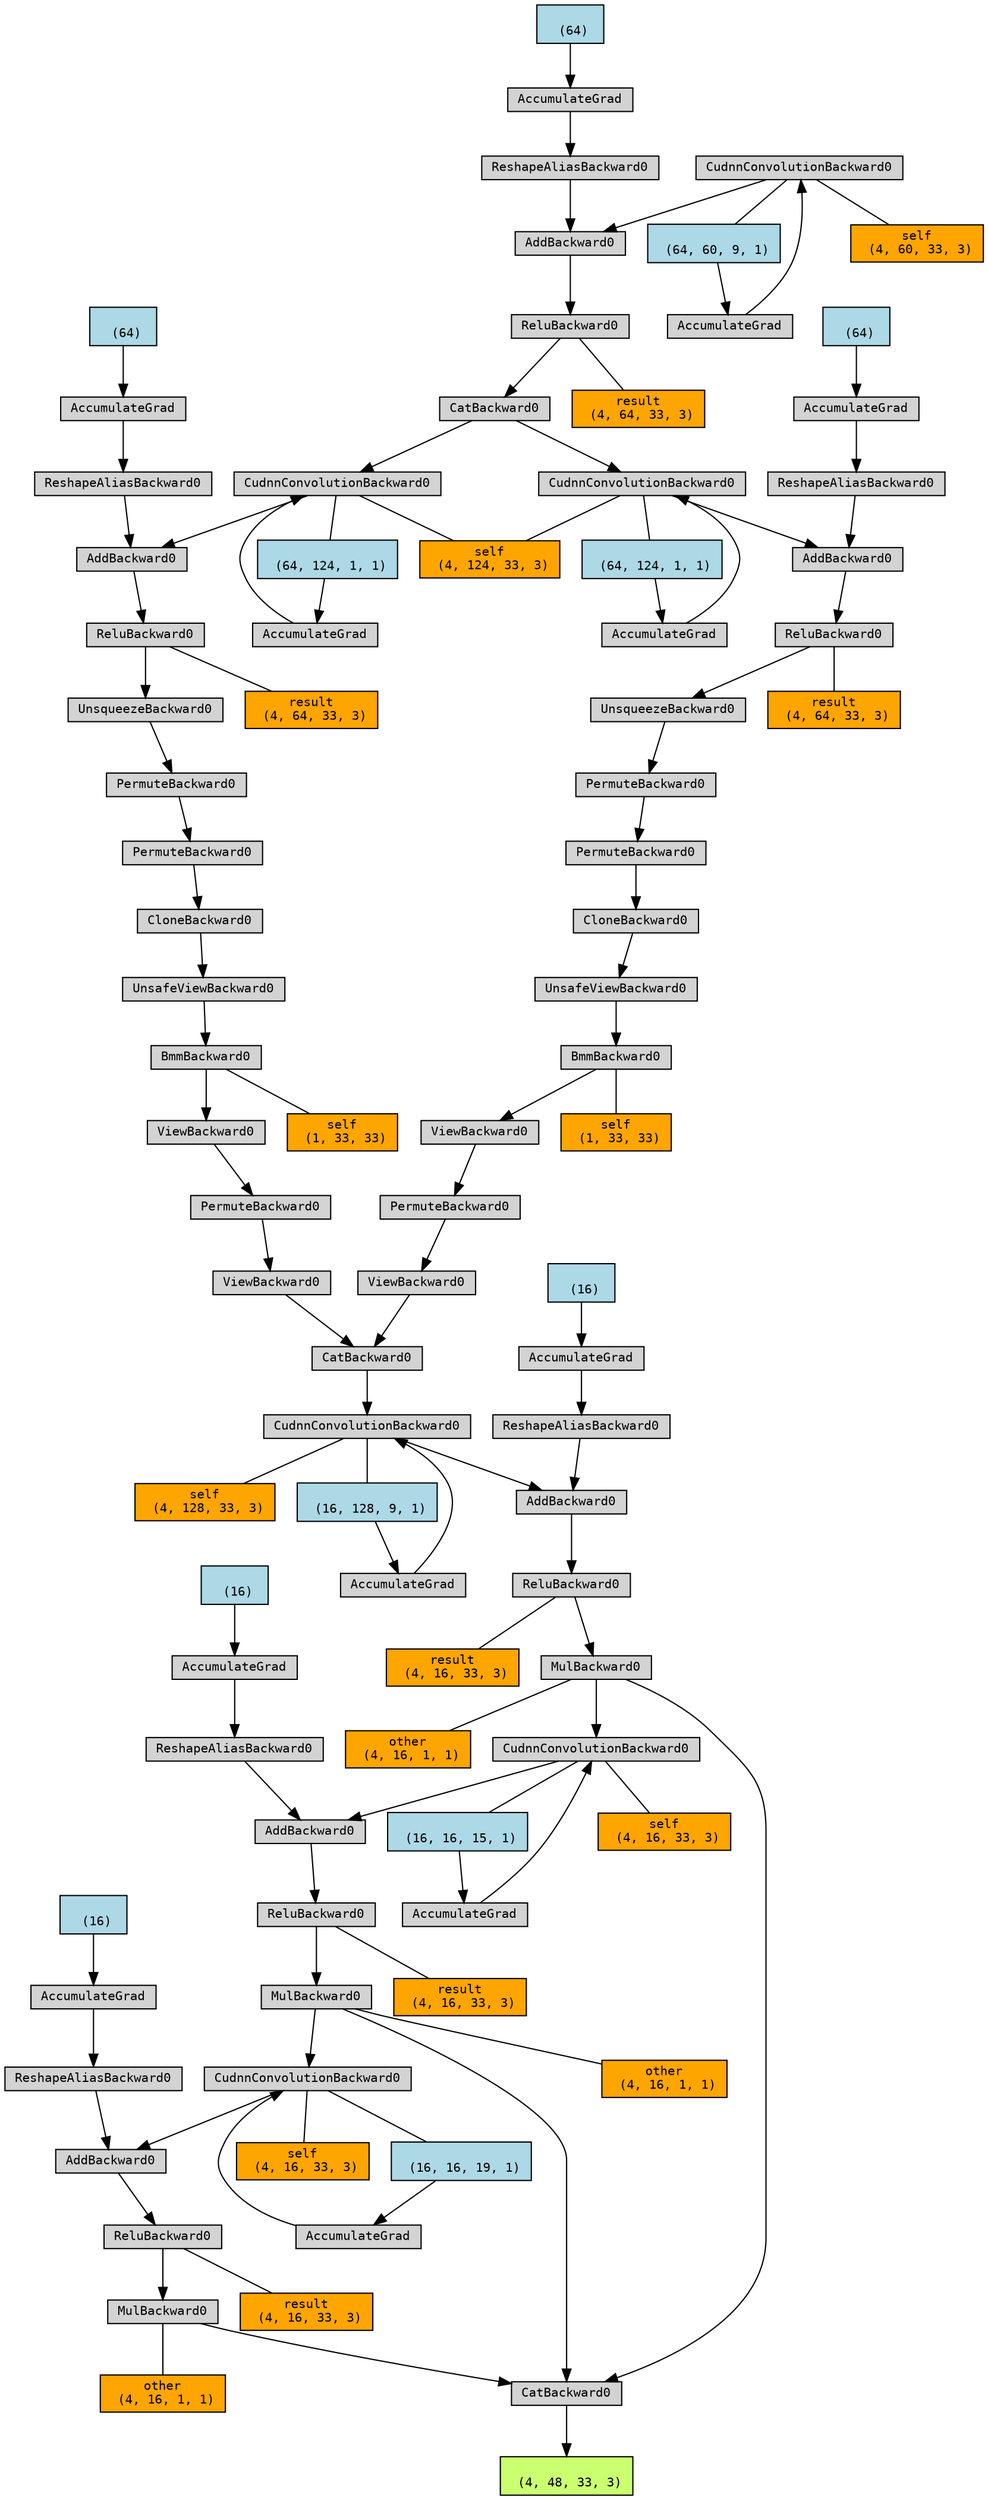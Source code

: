 digraph {
	graph [size="29.099999999999998,29.099999999999998"]
	node [align=left fontname=monospace fontsize=10 height=0.2 ranksep=0.1 shape=box style=filled]
	140715279326000 [label="
 (4, 48, 33, 3)" fillcolor=darkolivegreen1]
	140715279194528 [label=CatBackward0]
	140715279194480 -> 140715279194528
	140715279194480 -> 140715279325040 [dir=none]
	140715279325040 [label="other
 (4, 16, 1, 1)" fillcolor=orange]
	140715279194480 [label=MulBackward0]
	140720184683728 -> 140715279194480
	140720184683728 -> 140715279220144 [dir=none]
	140715279220144 [label="result
 (4, 16, 33, 3)" fillcolor=orange]
	140720184683728 [label=ReluBackward0]
	140715279308352 -> 140720184683728
	140715279308352 [label=AddBackward0]
	140715279308592 -> 140715279308352
	140715279308592 -> 140715279325280 [dir=none]
	140715279325280 [label="self
 (4, 128, 33, 3)" fillcolor=orange]
	140715279308592 -> 140715279325600 [dir=none]
	140715279325600 [label="weight
 (16, 128, 9, 1)" fillcolor=orange]
	140715279308592 [label=CudnnConvolutionBackward0]
	140715279308688 -> 140715279308592
	140715279308688 [label=CatBackward0]
	140715279308880 -> 140715279308688
	140715279308880 [label=ViewBackward0]
	140715485153072 -> 140715279308880
	140715485153072 [label=PermuteBackward0]
	140715485489904 -> 140715485153072
	140715485489904 [label=ViewBackward0]
	140720108350192 -> 140715485489904
	140720108350192 -> 140719616748656 [dir=none]
	140719616748656 [label="self
 (1, 33, 33)" fillcolor=orange]
	140720108350192 [label=BmmBackward0]
	140715279193424 -> 140720108350192
	140715279193424 [label=UnsafeViewBackward0]
	140715279193328 -> 140715279193424
	140715279193328 [label=CloneBackward0]
	140715279193088 -> 140715279193328
	140715279193088 [label=PermuteBackward0]
	140715279192992 -> 140715279193088
	140715279192992 [label=PermuteBackward0]
	140715279192800 -> 140715279192992
	140715279192800 [label=UnsqueezeBackward0]
	140715279192656 -> 140715279192800
	140715279192656 -> 140715485092336 [dir=none]
	140715485092336 [label="result
 (4, 64, 33, 3)" fillcolor=orange]
	140715279192656 [label=ReluBackward0]
	140715279192368 -> 140715279192656
	140715279192368 [label=AddBackward0]
	140715279192272 -> 140715279192368
	140715279192272 -> 140715279143296 [dir=none]
	140715279143296 [label="self
 (4, 124, 33, 3)" fillcolor=orange]
	140715279192272 -> 140715279324720 [dir=none]
	140715279324720 [label="weight
 (64, 124, 1, 1)" fillcolor=orange]
	140715279192272 [label=CudnnConvolutionBackward0]
	140715279192128 -> 140715279192272
	140715279192128 [label=CatBackward0]
	140715485183280 -> 140715279192128
	140715485183280 -> 140715485014272 [dir=none]
	140715485014272 [label="result
 (4, 64, 33, 3)" fillcolor=orange]
	140715485183280 [label=ReluBackward0]
	140715279163248 -> 140715485183280
	140715279163248 [label=AddBackward0]
	140715279163152 -> 140715279163248
	140715279163152 -> 140715484601696 [dir=none]
	140715484601696 [label="self
 (4, 60, 33, 3)" fillcolor=orange]
	140715279163152 -> 140715485014512 [dir=none]
	140715485014512 [label="weight
 (64, 60, 9, 1)" fillcolor=orange]
	140715279163152 [label=CudnnConvolutionBackward0]
	140715279162960 -> 140715279163152
	140715485014512 [label="
 (64, 60, 9, 1)" fillcolor=lightblue]
	140715485014512 -> 140715279162960
	140715279162960 [label=AccumulateGrad]
	140715279163200 -> 140715279163248
	140715279163200 [label=ReshapeAliasBackward0]
	140715279162912 -> 140715279163200
	140715279220304 [label="
 (64)" fillcolor=lightblue]
	140715279220304 -> 140715279162912
	140715279162912 [label=AccumulateGrad]
	140715279192224 -> 140715279192272
	140715279324720 [label="
 (64, 124, 1, 1)" fillcolor=lightblue]
	140715279324720 -> 140715279192224
	140715279192224 [label=AccumulateGrad]
	140715279192320 -> 140715279192368
	140715279192320 [label=ReshapeAliasBackward0]
	140715485181456 -> 140715279192320
	140715279324800 [label="
 (64)" fillcolor=lightblue]
	140715279324800 -> 140715485181456
	140715485181456 [label=AccumulateGrad]
	140715279308832 -> 140715279308688
	140715279308832 [label=ViewBackward0]
	140715485489856 -> 140715279308832
	140715485489856 [label=PermuteBackward0]
	140715279193376 -> 140715485489856
	140715279193376 [label=ViewBackward0]
	140715279193040 -> 140715279193376
	140715279193040 -> 140715485015872 [dir=none]
	140715485015872 [label="self
 (1, 33, 33)" fillcolor=orange]
	140715279193040 [label=BmmBackward0]
	140715279192704 -> 140715279193040
	140715279192704 [label=UnsafeViewBackward0]
	140715279193664 -> 140715279192704
	140715279193664 [label=CloneBackward0]
	140715279193616 -> 140715279193664
	140715279193616 [label=PermuteBackward0]
	140715279161088 -> 140715279193616
	140715279161088 [label=PermuteBackward0]
	140715279162720 -> 140715279161088
	140715279162720 [label=UnsqueezeBackward0]
	140715279161616 -> 140715279162720
	140715279161616 -> 140715279218464 [dir=none]
	140715279218464 [label="result
 (4, 64, 33, 3)" fillcolor=orange]
	140715279161616 [label=ReluBackward0]
	140715279161424 -> 140715279161616
	140715279161424 [label=AddBackward0]
	140715279160800 -> 140715279161424
	140715279160800 -> 140715279143296 [dir=none]
	140715279143296 [label="self
 (4, 124, 33, 3)" fillcolor=orange]
	140715279160800 -> 140715279325120 [dir=none]
	140715279325120 [label="weight
 (64, 124, 1, 1)" fillcolor=orange]
	140715279160800 [label=CudnnConvolutionBackward0]
	140715279192128 -> 140715279160800
	140715279160320 -> 140715279160800
	140715279325120 [label="
 (64, 124, 1, 1)" fillcolor=lightblue]
	140715279325120 -> 140715279160320
	140715279160320 [label=AccumulateGrad]
	140715279160992 -> 140715279161424
	140715279160992 [label=ReshapeAliasBackward0]
	140715279160224 -> 140715279160992
	140715279325200 [label="
 (64)" fillcolor=lightblue]
	140715279325200 -> 140715279160224
	140715279160224 [label=AccumulateGrad]
	140715279308736 -> 140715279308592
	140715279325600 [label="
 (16, 128, 9, 1)" fillcolor=lightblue]
	140715279325600 -> 140715279308736
	140715279308736 [label=AccumulateGrad]
	140715279308400 -> 140715279308352
	140715279308400 [label=ReshapeAliasBackward0]
	140720108347744 -> 140715279308400
	140715279325680 [label="
 (16)" fillcolor=lightblue]
	140715279325680 -> 140720108347744
	140720108347744 [label=AccumulateGrad]
	140715279194864 -> 140715279194528
	140715279194864 -> 140715279218304 [dir=none]
	140715279218304 [label="other
 (4, 16, 1, 1)" fillcolor=orange]
	140715279194864 [label=MulBackward0]
	140715279192416 -> 140715279194864
	140715279192416 -> 140715279219104 [dir=none]
	140715279219104 [label="result
 (4, 16, 33, 3)" fillcolor=orange]
	140715279192416 [label=ReluBackward0]
	140715279193232 -> 140715279192416
	140715279193232 [label=AddBackward0]
	140715279194960 -> 140715279193232
	140715279194960 -> 140715279241360 [dir=none]
	140715279241360 [label="self
 (4, 16, 33, 3)" fillcolor=orange]
	140715279194960 -> 140715279325760 [dir=none]
	140715279325760 [label="weight
 (16, 16, 15, 1)" fillcolor=orange]
	140715279194960 [label=CudnnConvolutionBackward0]
	140715279194480 -> 140715279194960
	140715279161808 -> 140715279194960
	140715279325760 [label="
 (16, 16, 15, 1)" fillcolor=lightblue]
	140715279325760 -> 140715279161808
	140715279161808 [label=AccumulateGrad]
	140715279163344 -> 140715279193232
	140715279163344 [label=ReshapeAliasBackward0]
	140715279161568 -> 140715279163344
	140715279325920 [label="
 (16)" fillcolor=lightblue]
	140715279325920 -> 140715279161568
	140715279161568 [label=AccumulateGrad]
	140715279195248 -> 140715279194528
	140715279195248 -> 140715279218144 [dir=none]
	140715279218144 [label="other
 (4, 16, 1, 1)" fillcolor=orange]
	140715279195248 [label=MulBackward0]
	140715279192944 -> 140715279195248
	140715279192944 -> 140715279217104 [dir=none]
	140715279217104 [label="result
 (4, 16, 33, 3)" fillcolor=orange]
	140715279192944 [label=ReluBackward0]
	140715279160080 -> 140715279192944
	140715279160080 [label=AddBackward0]
	140715279162816 -> 140715279160080
	140715279162816 -> 140715279326080 [dir=none]
	140715279326080 [label="self
 (4, 16, 33, 3)" fillcolor=orange]
	140715279162816 -> 140715279326160 [dir=none]
	140715279326160 [label="weight
 (16, 16, 19, 1)" fillcolor=orange]
	140715279162816 [label=CudnnConvolutionBackward0]
	140715279194864 -> 140715279162816
	140715279160560 -> 140715279162816
	140715279326160 [label="
 (16, 16, 19, 1)" fillcolor=lightblue]
	140715279326160 -> 140715279160560
	140715279160560 [label=AccumulateGrad]
	140715279162192 -> 140715279160080
	140715279162192 [label=ReshapeAliasBackward0]
	140715279159792 -> 140715279162192
	140715279326240 [label="
 (16)" fillcolor=lightblue]
	140715279326240 -> 140715279159792
	140715279159792 [label=AccumulateGrad]
	140715279194528 -> 140715279326000
}
